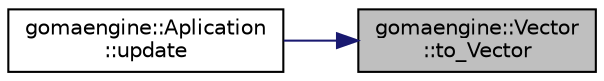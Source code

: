 digraph "gomaengine::Vector::to_Vector"
{
 // LATEX_PDF_SIZE
  edge [fontname="Helvetica",fontsize="10",labelfontname="Helvetica",labelfontsize="10"];
  node [fontname="Helvetica",fontsize="10",shape=record];
  rankdir="RL";
  Node1 [label="gomaengine::Vector\l::to_Vector",height=0.2,width=0.4,color="black", fillcolor="grey75", style="filled", fontcolor="black",tooltip="Static function to generate a Vector from a sf::Vector2f"];
  Node1 -> Node2 [dir="back",color="midnightblue",fontsize="10",style="solid",fontname="Helvetica"];
  Node2 [label="gomaengine::Aplication\l::update",height=0.2,width=0.4,color="black", fillcolor="white", style="filled",URL="$classgomaengine_1_1_aplication.html#afad33ce7549400cb18d0bce505e8463e",tooltip="Funcion con el ciclo del juego"];
}
